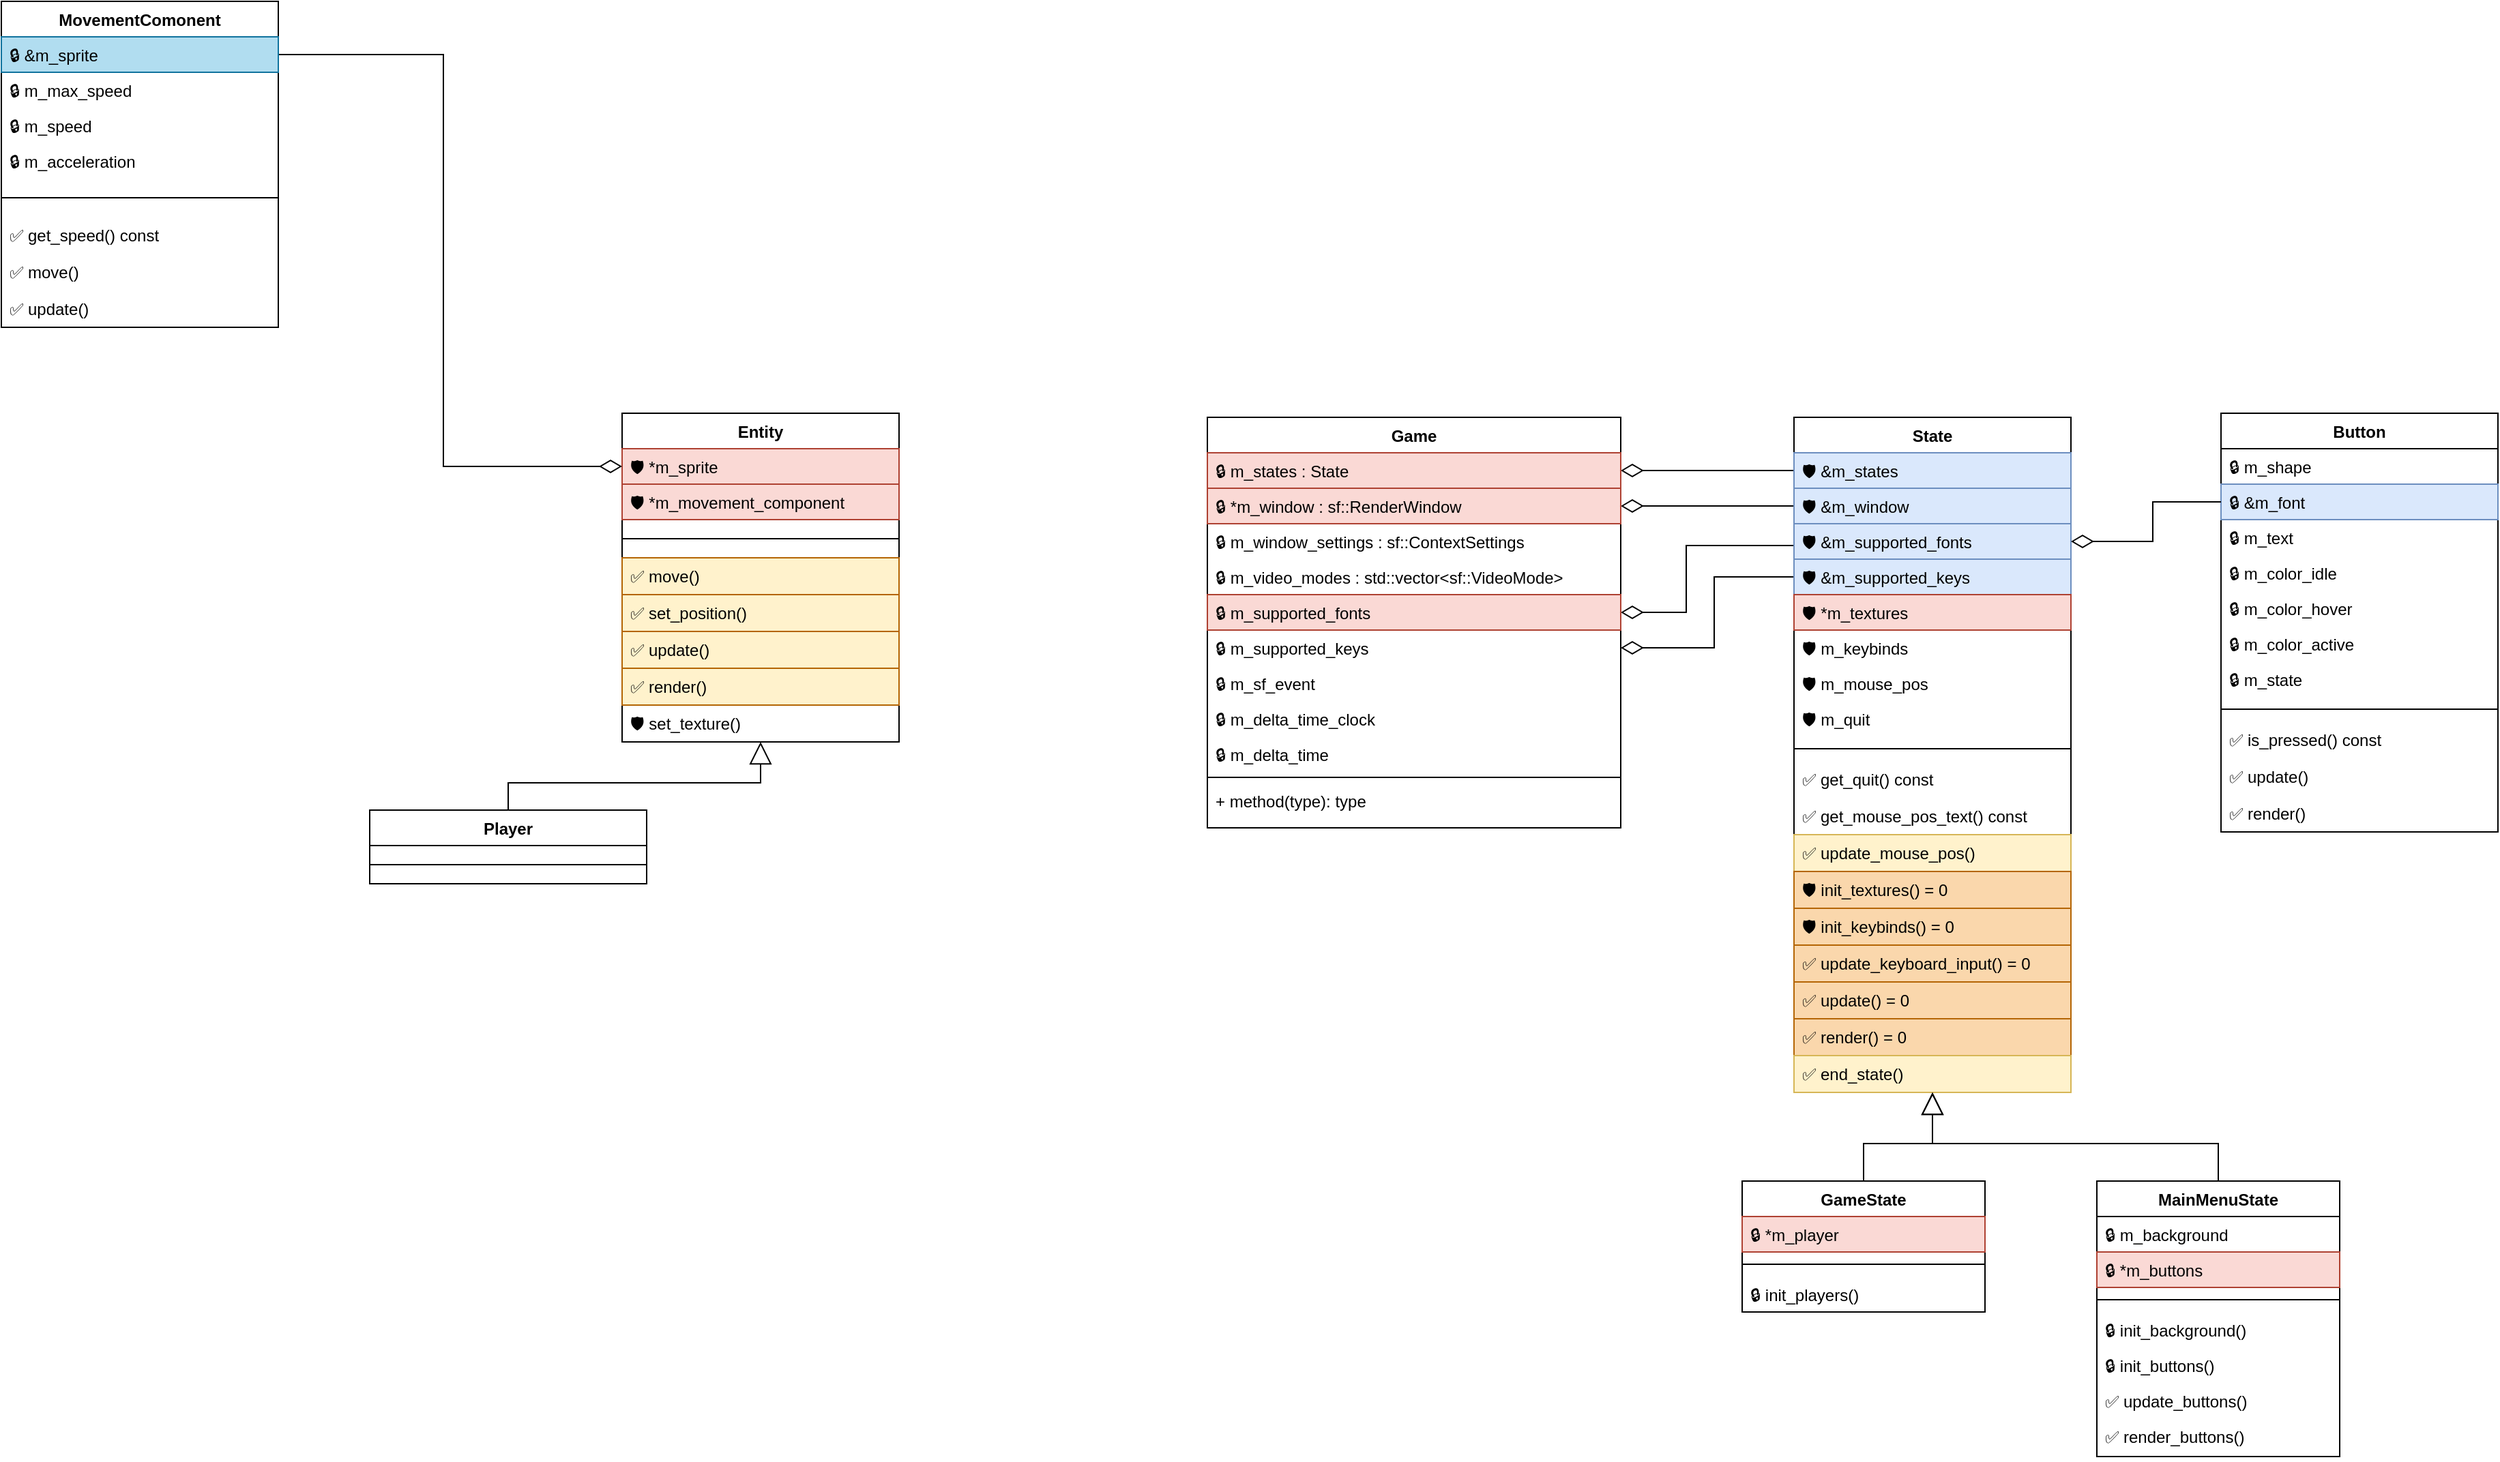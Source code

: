 <mxfile version="13.1.3" type="device"><diagram id="MhnzeV_4DVDATQprMjkr" name="Страница 1"><mxGraphModel dx="3276" dy="1914" grid="0" gridSize="10" guides="1" tooltips="1" connect="1" arrows="1" fold="1" page="0" pageScale="1" pageWidth="1600" pageHeight="900" math="0" shadow="0"><root><mxCell id="0"/><mxCell id="1" parent="0"/><mxCell id="y-T6x9BLpaST87XDCyT_-4" style="edgeStyle=orthogonalEdgeStyle;rounded=0;orthogonalLoop=1;jettySize=auto;html=1;exitX=0;exitY=0.5;exitDx=0;exitDy=0;entryX=1;entryY=0.5;entryDx=0;entryDy=0;startSize=7;endArrow=diamondThin;endFill=0;endSize=14;targetPerimeterSpacing=3;strokeWidth=1;" edge="1" parent="1" source="rMk2vzhbmtf-WDd481bN-38" target="rMk2vzhbmtf-WDd481bN-17"><mxGeometry relative="1" as="geometry"><Array as="points"><mxPoint x="356" y="-287"/></Array></mxGeometry></mxCell><mxCell id="y-T6x9BLpaST87XDCyT_-6" style="edgeStyle=orthogonalEdgeStyle;rounded=0;orthogonalLoop=1;jettySize=auto;html=1;exitX=0;exitY=0.5;exitDx=0;exitDy=0;entryX=1;entryY=0.5;entryDx=0;entryDy=0;startSize=7;endArrow=diamondThin;endFill=0;endSize=14;targetPerimeterSpacing=3;strokeWidth=1;" edge="1" parent="1" source="rMk2vzhbmtf-WDd481bN-37" target="rMk2vzhbmtf-WDd481bN-28"><mxGeometry relative="1" as="geometry"/></mxCell><mxCell id="y-T6x9BLpaST87XDCyT_-7" style="edgeStyle=orthogonalEdgeStyle;rounded=0;orthogonalLoop=1;jettySize=auto;html=1;exitX=0;exitY=0.5;exitDx=0;exitDy=0;entryX=1;entryY=0.5;entryDx=0;entryDy=0;startSize=7;endArrow=diamondThin;endFill=0;endSize=14;targetPerimeterSpacing=3;strokeWidth=1;" edge="1" parent="1" source="rMk2vzhbmtf-WDd481bN-40" target="rMk2vzhbmtf-WDd481bN-24"><mxGeometry relative="1" as="geometry"><Array as="points"><mxPoint x="276" y="-258"/><mxPoint x="276" y="-209"/></Array></mxGeometry></mxCell><mxCell id="rMk2vzhbmtf-WDd481bN-16" value="Game" style="swimlane;fontStyle=1;align=center;verticalAlign=top;childLayout=stackLayout;horizontal=1;startSize=26;horizontalStack=0;resizeParent=1;resizeParentMax=0;resizeLast=0;collapsible=1;marginBottom=0;" parent="1" vertex="1"><mxGeometry x="-75" y="-352" width="303" height="301" as="geometry"/></mxCell><mxCell id="rMk2vzhbmtf-WDd481bN-28" value="🔒 m_states : State" style="text;strokeColor=#ae4132;fillColor=#fad9d5;align=left;verticalAlign=top;spacingLeft=4;spacingRight=4;overflow=hidden;rotatable=0;points=[[0,0.5],[1,0.5]];portConstraint=eastwest;" parent="rMk2vzhbmtf-WDd481bN-16" vertex="1"><mxGeometry y="26" width="303" height="26" as="geometry"/></mxCell><mxCell id="rMk2vzhbmtf-WDd481bN-17" value="🔒 *m_window : sf::RenderWindow" style="text;strokeColor=#ae4132;fillColor=#fad9d5;align=left;verticalAlign=top;spacingLeft=4;spacingRight=4;overflow=hidden;rotatable=0;points=[[0,0.5],[1,0.5]];portConstraint=eastwest;" parent="rMk2vzhbmtf-WDd481bN-16" vertex="1"><mxGeometry y="52" width="303" height="26" as="geometry"/></mxCell><mxCell id="rMk2vzhbmtf-WDd481bN-20" value="🔒 m_window_settings : sf::ContextSettings" style="text;strokeColor=none;fillColor=none;align=left;verticalAlign=top;spacingLeft=4;spacingRight=4;overflow=hidden;rotatable=0;points=[[0,0.5],[1,0.5]];portConstraint=eastwest;" parent="rMk2vzhbmtf-WDd481bN-16" vertex="1"><mxGeometry y="78" width="303" height="26" as="geometry"/></mxCell><mxCell id="rMk2vzhbmtf-WDd481bN-21" value="🔒 m_video_modes : std::vector&lt;sf::VideoMode&gt;" style="text;strokeColor=none;fillColor=none;align=left;verticalAlign=top;spacingLeft=4;spacingRight=4;overflow=hidden;rotatable=0;points=[[0,0.5],[1,0.5]];portConstraint=eastwest;" parent="rMk2vzhbmtf-WDd481bN-16" vertex="1"><mxGeometry y="104" width="303" height="26" as="geometry"/></mxCell><mxCell id="rMk2vzhbmtf-WDd481bN-24" value="🔒 m_supported_fonts" style="text;strokeColor=#ae4132;fillColor=#fad9d5;align=left;verticalAlign=top;spacingLeft=4;spacingRight=4;overflow=hidden;rotatable=0;points=[[0,0.5],[1,0.5]];portConstraint=eastwest;" parent="rMk2vzhbmtf-WDd481bN-16" vertex="1"><mxGeometry y="130" width="303" height="26" as="geometry"/></mxCell><mxCell id="rMk2vzhbmtf-WDd481bN-23" value="🔒 m_supported_keys" style="text;align=left;verticalAlign=top;spacingLeft=4;spacingRight=4;overflow=hidden;rotatable=0;points=[[0,0.5],[1,0.5]];portConstraint=eastwest;" parent="rMk2vzhbmtf-WDd481bN-16" vertex="1"><mxGeometry y="156" width="303" height="26" as="geometry"/></mxCell><mxCell id="rMk2vzhbmtf-WDd481bN-22" value="🔒 m_sf_event" style="text;strokeColor=none;fillColor=none;align=left;verticalAlign=top;spacingLeft=4;spacingRight=4;overflow=hidden;rotatable=0;points=[[0,0.5],[1,0.5]];portConstraint=eastwest;" parent="rMk2vzhbmtf-WDd481bN-16" vertex="1"><mxGeometry y="182" width="303" height="26" as="geometry"/></mxCell><mxCell id="rMk2vzhbmtf-WDd481bN-26" value="🔒 m_delta_time_clock" style="text;strokeColor=none;fillColor=none;align=left;verticalAlign=top;spacingLeft=4;spacingRight=4;overflow=hidden;rotatable=0;points=[[0,0.5],[1,0.5]];portConstraint=eastwest;" parent="rMk2vzhbmtf-WDd481bN-16" vertex="1"><mxGeometry y="208" width="303" height="26" as="geometry"/></mxCell><mxCell id="rMk2vzhbmtf-WDd481bN-27" value="🔒 m_delta_time" style="text;strokeColor=none;fillColor=none;align=left;verticalAlign=top;spacingLeft=4;spacingRight=4;overflow=hidden;rotatable=0;points=[[0,0.5],[1,0.5]];portConstraint=eastwest;" parent="rMk2vzhbmtf-WDd481bN-16" vertex="1"><mxGeometry y="234" width="303" height="26" as="geometry"/></mxCell><mxCell id="rMk2vzhbmtf-WDd481bN-18" value="" style="line;strokeWidth=1;fillColor=none;align=left;verticalAlign=middle;spacingTop=-1;spacingLeft=3;spacingRight=3;rotatable=0;labelPosition=right;points=[];portConstraint=eastwest;" parent="rMk2vzhbmtf-WDd481bN-16" vertex="1"><mxGeometry y="260" width="303" height="8" as="geometry"/></mxCell><mxCell id="rMk2vzhbmtf-WDd481bN-19" value="+ method(type): type" style="text;strokeColor=none;fillColor=none;align=left;verticalAlign=top;spacingLeft=4;spacingRight=4;overflow=hidden;rotatable=0;points=[[0,0.5],[1,0.5]];portConstraint=eastwest;" parent="rMk2vzhbmtf-WDd481bN-16" vertex="1"><mxGeometry y="268" width="303" height="33" as="geometry"/></mxCell><mxCell id="y-T6x9BLpaST87XDCyT_-32" style="edgeStyle=orthogonalEdgeStyle;rounded=0;orthogonalLoop=1;jettySize=auto;html=1;exitX=0;exitY=0.5;exitDx=0;exitDy=0;entryX=1;entryY=0.5;entryDx=0;entryDy=0;startSize=7;endArrow=diamondThin;endFill=0;endSize=14;targetPerimeterSpacing=3;strokeWidth=1;" edge="1" parent="1" source="rMk2vzhbmtf-WDd481bN-39" target="rMk2vzhbmtf-WDd481bN-23"><mxGeometry relative="1" as="geometry"/></mxCell><mxCell id="rMk2vzhbmtf-WDd481bN-33" value="State" style="swimlane;fontStyle=1;align=center;verticalAlign=top;childLayout=stackLayout;horizontal=1;startSize=26;horizontalStack=0;resizeParent=1;resizeParentMax=0;resizeLast=0;collapsible=1;marginBottom=0;strokeColor=#000000;" parent="1" vertex="1"><mxGeometry x="355" y="-352" width="203" height="495" as="geometry"><mxRectangle x="293" y="18" width="57" height="26" as="alternateBounds"/></mxGeometry></mxCell><mxCell id="rMk2vzhbmtf-WDd481bN-37" value="🛡 &amp;m_states" style="text;strokeColor=#6c8ebf;fillColor=#dae8fc;align=left;verticalAlign=top;spacingLeft=4;spacingRight=4;overflow=hidden;rotatable=0;points=[[0,0.5],[1,0.5]];portConstraint=eastwest;" parent="rMk2vzhbmtf-WDd481bN-33" vertex="1"><mxGeometry y="26" width="203" height="26" as="geometry"/></mxCell><mxCell id="rMk2vzhbmtf-WDd481bN-38" value="🛡 &amp;m_window" style="text;strokeColor=#6c8ebf;fillColor=#dae8fc;align=left;verticalAlign=top;spacingLeft=4;spacingRight=4;overflow=hidden;rotatable=0;points=[[0,0.5],[1,0.5]];portConstraint=eastwest;" parent="rMk2vzhbmtf-WDd481bN-33" vertex="1"><mxGeometry y="52" width="203" height="26" as="geometry"/></mxCell><mxCell id="rMk2vzhbmtf-WDd481bN-40" value="🛡 &amp;m_supported_fonts" style="text;strokeColor=#6c8ebf;fillColor=#dae8fc;align=left;verticalAlign=top;spacingLeft=4;spacingRight=4;overflow=hidden;rotatable=0;points=[[0,0.5],[1,0.5]];portConstraint=eastwest;" parent="rMk2vzhbmtf-WDd481bN-33" vertex="1"><mxGeometry y="78" width="203" height="26" as="geometry"/></mxCell><mxCell id="rMk2vzhbmtf-WDd481bN-39" value="🛡 &amp;m_supported_keys" style="text;strokeColor=#6c8ebf;fillColor=#dae8fc;align=left;verticalAlign=top;spacingLeft=4;spacingRight=4;overflow=hidden;rotatable=0;points=[[0,0.5],[1,0.5]];portConstraint=eastwest;" parent="rMk2vzhbmtf-WDd481bN-33" vertex="1"><mxGeometry y="104" width="203" height="26" as="geometry"/></mxCell><mxCell id="y-T6x9BLpaST87XDCyT_-12" value="🛡 *m_textures" style="text;strokeColor=#ae4132;fillColor=#fad9d5;align=left;verticalAlign=top;spacingLeft=4;spacingRight=4;overflow=hidden;rotatable=0;points=[[0,0.5],[1,0.5]];portConstraint=eastwest;" vertex="1" parent="rMk2vzhbmtf-WDd481bN-33"><mxGeometry y="130" width="203" height="26" as="geometry"/></mxCell><mxCell id="y-T6x9BLpaST87XDCyT_-13" value="🛡 m_keybinds" style="text;strokeColor=none;fillColor=none;align=left;verticalAlign=top;spacingLeft=4;spacingRight=4;overflow=hidden;rotatable=0;points=[[0,0.5],[1,0.5]];portConstraint=eastwest;" vertex="1" parent="rMk2vzhbmtf-WDd481bN-33"><mxGeometry y="156" width="203" height="26" as="geometry"/></mxCell><mxCell id="y-T6x9BLpaST87XDCyT_-14" value="🛡 m_mouse_pos" style="text;strokeColor=none;fillColor=none;align=left;verticalAlign=top;spacingLeft=4;spacingRight=4;overflow=hidden;rotatable=0;points=[[0,0.5],[1,0.5]];portConstraint=eastwest;" vertex="1" parent="rMk2vzhbmtf-WDd481bN-33"><mxGeometry y="182" width="203" height="26" as="geometry"/></mxCell><mxCell id="y-T6x9BLpaST87XDCyT_-15" value="🛡 m_quit" style="text;strokeColor=none;fillColor=none;align=left;verticalAlign=top;spacingLeft=4;spacingRight=4;overflow=hidden;rotatable=0;points=[[0,0.5],[1,0.5]];portConstraint=eastwest;" vertex="1" parent="rMk2vzhbmtf-WDd481bN-33"><mxGeometry y="208" width="203" height="26" as="geometry"/></mxCell><mxCell id="rMk2vzhbmtf-WDd481bN-35" value="" style="line;strokeWidth=1;fillColor=none;align=left;verticalAlign=middle;spacingTop=-1;spacingLeft=3;spacingRight=3;rotatable=0;labelPosition=right;points=[];portConstraint=eastwest;" parent="rMk2vzhbmtf-WDd481bN-33" vertex="1"><mxGeometry y="234" width="203" height="18" as="geometry"/></mxCell><mxCell id="rMk2vzhbmtf-WDd481bN-36" value="✅ get_quit() const" style="text;align=left;verticalAlign=top;spacingLeft=4;spacingRight=4;overflow=hidden;rotatable=0;points=[[0,0.5],[1,0.5]];portConstraint=eastwest;" parent="rMk2vzhbmtf-WDd481bN-33" vertex="1"><mxGeometry y="252" width="203" height="27" as="geometry"/></mxCell><mxCell id="y-T6x9BLpaST87XDCyT_-29" value="✅ get_mouse_pos_text() const" style="text;align=left;verticalAlign=top;spacingLeft=4;spacingRight=4;overflow=hidden;rotatable=0;points=[[0,0.5],[1,0.5]];portConstraint=eastwest;" vertex="1" parent="rMk2vzhbmtf-WDd481bN-33"><mxGeometry y="279" width="203" height="27" as="geometry"/></mxCell><mxCell id="y-T6x9BLpaST87XDCyT_-48" value="✅ update_mouse_pos()" style="text;strokeColor=#d6b656;fillColor=#fff2cc;align=left;verticalAlign=top;spacingLeft=4;spacingRight=4;overflow=hidden;rotatable=0;points=[[0,0.5],[1,0.5]];portConstraint=eastwest;" vertex="1" parent="rMk2vzhbmtf-WDd481bN-33"><mxGeometry y="306" width="203" height="27" as="geometry"/></mxCell><mxCell id="y-T6x9BLpaST87XDCyT_-30" value="🛡 init_textures() = 0" style="text;strokeColor=#b46504;fillColor=#fad7ac;align=left;verticalAlign=top;spacingLeft=4;spacingRight=4;overflow=hidden;rotatable=0;points=[[0,0.5],[1,0.5]];portConstraint=eastwest;" vertex="1" parent="rMk2vzhbmtf-WDd481bN-33"><mxGeometry y="333" width="203" height="27" as="geometry"/></mxCell><mxCell id="y-T6x9BLpaST87XDCyT_-42" value="🛡 init_keybinds() = 0" style="text;strokeColor=#b46504;fillColor=#fad7ac;align=left;verticalAlign=top;spacingLeft=4;spacingRight=4;overflow=hidden;rotatable=0;points=[[0,0.5],[1,0.5]];portConstraint=eastwest;" vertex="1" parent="rMk2vzhbmtf-WDd481bN-33"><mxGeometry y="360" width="203" height="27" as="geometry"/></mxCell><mxCell id="y-T6x9BLpaST87XDCyT_-37" value="✅ update_keyboard_input() = 0" style="text;strokeColor=#b46504;fillColor=#fad7ac;align=left;verticalAlign=top;spacingLeft=4;spacingRight=4;overflow=hidden;rotatable=0;points=[[0,0.5],[1,0.5]];portConstraint=eastwest;" vertex="1" parent="rMk2vzhbmtf-WDd481bN-33"><mxGeometry y="387" width="203" height="27" as="geometry"/></mxCell><mxCell id="y-T6x9BLpaST87XDCyT_-38" value="✅ update() = 0" style="text;strokeColor=#b46504;fillColor=#fad7ac;align=left;verticalAlign=top;spacingLeft=4;spacingRight=4;overflow=hidden;rotatable=0;points=[[0,0.5],[1,0.5]];portConstraint=eastwest;" vertex="1" parent="rMk2vzhbmtf-WDd481bN-33"><mxGeometry y="414" width="203" height="27" as="geometry"/></mxCell><mxCell id="y-T6x9BLpaST87XDCyT_-39" value="✅ render() = 0" style="text;strokeColor=#b46504;fillColor=#fad7ac;align=left;verticalAlign=top;spacingLeft=4;spacingRight=4;overflow=hidden;rotatable=0;points=[[0,0.5],[1,0.5]];portConstraint=eastwest;" vertex="1" parent="rMk2vzhbmtf-WDd481bN-33"><mxGeometry y="441" width="203" height="27" as="geometry"/></mxCell><mxCell id="y-T6x9BLpaST87XDCyT_-47" value="✅ end_state()" style="text;strokeColor=#d6b656;fillColor=#fff2cc;align=left;verticalAlign=top;spacingLeft=4;spacingRight=4;overflow=hidden;rotatable=0;points=[[0,0.5],[1,0.5]];portConstraint=eastwest;" vertex="1" parent="rMk2vzhbmtf-WDd481bN-33"><mxGeometry y="468" width="203" height="27" as="geometry"/></mxCell><mxCell id="y-T6x9BLpaST87XDCyT_-85" style="edgeStyle=orthogonalEdgeStyle;rounded=0;orthogonalLoop=1;jettySize=auto;html=1;exitX=0.5;exitY=0;exitDx=0;exitDy=0;entryX=0.5;entryY=1;entryDx=0;entryDy=0;startSize=7;endArrow=block;endFill=0;endSize=14;targetPerimeterSpacing=3;strokeWidth=1;fontColor=#FFFFFF;" edge="1" parent="1" source="y-T6x9BLpaST87XDCyT_-49" target="rMk2vzhbmtf-WDd481bN-33"><mxGeometry relative="1" as="geometry"/></mxCell><mxCell id="y-T6x9BLpaST87XDCyT_-49" value="GameState" style="swimlane;fontStyle=1;align=center;verticalAlign=top;childLayout=stackLayout;horizontal=1;startSize=26;horizontalStack=0;resizeParent=1;resizeParentMax=0;resizeLast=0;collapsible=1;marginBottom=0;strokeColor=#000000;" vertex="1" parent="1"><mxGeometry x="317" y="208" width="178" height="96" as="geometry"/></mxCell><mxCell id="y-T6x9BLpaST87XDCyT_-50" value="🔒 *m_player" style="text;strokeColor=#ae4132;fillColor=#fad9d5;align=left;verticalAlign=top;spacingLeft=4;spacingRight=4;overflow=hidden;rotatable=0;points=[[0,0.5],[1,0.5]];portConstraint=eastwest;" vertex="1" parent="y-T6x9BLpaST87XDCyT_-49"><mxGeometry y="26" width="178" height="26" as="geometry"/></mxCell><mxCell id="y-T6x9BLpaST87XDCyT_-52" value="" style="line;strokeWidth=1;fillColor=none;align=left;verticalAlign=middle;spacingTop=-1;spacingLeft=3;spacingRight=3;rotatable=0;labelPosition=right;points=[];portConstraint=eastwest;" vertex="1" parent="y-T6x9BLpaST87XDCyT_-49"><mxGeometry y="52" width="178" height="18" as="geometry"/></mxCell><mxCell id="y-T6x9BLpaST87XDCyT_-53" value="🔒 init_players()" style="text;strokeColor=none;fillColor=none;align=left;verticalAlign=top;spacingLeft=4;spacingRight=4;overflow=hidden;rotatable=0;points=[[0,0.5],[1,0.5]];portConstraint=eastwest;" vertex="1" parent="y-T6x9BLpaST87XDCyT_-49"><mxGeometry y="70" width="178" height="26" as="geometry"/></mxCell><mxCell id="y-T6x9BLpaST87XDCyT_-86" style="edgeStyle=orthogonalEdgeStyle;rounded=0;orthogonalLoop=1;jettySize=auto;html=1;exitX=0.5;exitY=0;exitDx=0;exitDy=0;entryX=0.5;entryY=1;entryDx=0;entryDy=0;startSize=7;endArrow=block;endFill=0;endSize=14;targetPerimeterSpacing=3;strokeWidth=1;fontColor=#FFFFFF;" edge="1" parent="1" source="y-T6x9BLpaST87XDCyT_-16" target="rMk2vzhbmtf-WDd481bN-33"><mxGeometry relative="1" as="geometry"/></mxCell><mxCell id="y-T6x9BLpaST87XDCyT_-16" value="MainMenuState" style="swimlane;fontStyle=1;align=center;verticalAlign=top;childLayout=stackLayout;horizontal=1;startSize=26;horizontalStack=0;resizeParent=1;resizeParentMax=0;resizeLast=0;collapsible=1;marginBottom=0;strokeColor=#000000;" vertex="1" parent="1"><mxGeometry x="577" y="208" width="178" height="202" as="geometry"/></mxCell><mxCell id="y-T6x9BLpaST87XDCyT_-17" value="🔒 m_background" style="text;strokeColor=none;fillColor=none;align=left;verticalAlign=top;spacingLeft=4;spacingRight=4;overflow=hidden;rotatable=0;points=[[0,0.5],[1,0.5]];portConstraint=eastwest;" vertex="1" parent="y-T6x9BLpaST87XDCyT_-16"><mxGeometry y="26" width="178" height="26" as="geometry"/></mxCell><mxCell id="y-T6x9BLpaST87XDCyT_-18" value="🔒 *m_buttons" style="text;strokeColor=#ae4132;fillColor=#fad9d5;align=left;verticalAlign=top;spacingLeft=4;spacingRight=4;overflow=hidden;rotatable=0;points=[[0,0.5],[1,0.5]];portConstraint=eastwest;" vertex="1" parent="y-T6x9BLpaST87XDCyT_-16"><mxGeometry y="52" width="178" height="26" as="geometry"/></mxCell><mxCell id="y-T6x9BLpaST87XDCyT_-25" value="" style="line;strokeWidth=1;fillColor=none;align=left;verticalAlign=middle;spacingTop=-1;spacingLeft=3;spacingRight=3;rotatable=0;labelPosition=right;points=[];portConstraint=eastwest;" vertex="1" parent="y-T6x9BLpaST87XDCyT_-16"><mxGeometry y="78" width="178" height="18" as="geometry"/></mxCell><mxCell id="y-T6x9BLpaST87XDCyT_-46" value="🔒 init_background()" style="text;strokeColor=none;fillColor=none;align=left;verticalAlign=top;spacingLeft=4;spacingRight=4;overflow=hidden;rotatable=0;points=[[0,0.5],[1,0.5]];portConstraint=eastwest;" vertex="1" parent="y-T6x9BLpaST87XDCyT_-16"><mxGeometry y="96" width="178" height="26" as="geometry"/></mxCell><mxCell id="y-T6x9BLpaST87XDCyT_-45" value="🔒 init_buttons()" style="text;strokeColor=none;fillColor=none;align=left;verticalAlign=top;spacingLeft=4;spacingRight=4;overflow=hidden;rotatable=0;points=[[0,0.5],[1,0.5]];portConstraint=eastwest;" vertex="1" parent="y-T6x9BLpaST87XDCyT_-16"><mxGeometry y="122" width="178" height="26" as="geometry"/></mxCell><mxCell id="y-T6x9BLpaST87XDCyT_-26" value="✅ update_buttons()" style="text;strokeColor=none;fillColor=none;align=left;verticalAlign=top;spacingLeft=4;spacingRight=4;overflow=hidden;rotatable=0;points=[[0,0.5],[1,0.5]];portConstraint=eastwest;" vertex="1" parent="y-T6x9BLpaST87XDCyT_-16"><mxGeometry y="148" width="178" height="26" as="geometry"/></mxCell><mxCell id="y-T6x9BLpaST87XDCyT_-44" value="✅ render_buttons()" style="text;strokeColor=none;fillColor=none;align=left;verticalAlign=top;spacingLeft=4;spacingRight=4;overflow=hidden;rotatable=0;points=[[0,0.5],[1,0.5]];portConstraint=eastwest;" vertex="1" parent="y-T6x9BLpaST87XDCyT_-16"><mxGeometry y="174" width="178" height="28" as="geometry"/></mxCell><mxCell id="y-T6x9BLpaST87XDCyT_-60" value="Button" style="swimlane;fontStyle=1;align=center;verticalAlign=top;childLayout=stackLayout;horizontal=1;startSize=26;horizontalStack=0;resizeParent=1;resizeParentMax=0;resizeLast=0;collapsible=1;marginBottom=0;strokeColor=#000000;" vertex="1" parent="1"><mxGeometry x="668" y="-355" width="203" height="307" as="geometry"><mxRectangle x="293" y="18" width="57" height="26" as="alternateBounds"/></mxGeometry></mxCell><mxCell id="y-T6x9BLpaST87XDCyT_-63" value="🔒 m_shape" style="text;align=left;verticalAlign=top;spacingLeft=4;spacingRight=4;overflow=hidden;rotatable=0;points=[[0,0.5],[1,0.5]];portConstraint=eastwest;" vertex="1" parent="y-T6x9BLpaST87XDCyT_-60"><mxGeometry y="26" width="203" height="26" as="geometry"/></mxCell><mxCell id="y-T6x9BLpaST87XDCyT_-61" value="🔒 &amp;m_font" style="text;strokeColor=#6c8ebf;fillColor=#dae8fc;align=left;verticalAlign=top;spacingLeft=4;spacingRight=4;overflow=hidden;rotatable=0;points=[[0,0.5],[1,0.5]];portConstraint=eastwest;" vertex="1" parent="y-T6x9BLpaST87XDCyT_-60"><mxGeometry y="52" width="203" height="26" as="geometry"/></mxCell><mxCell id="y-T6x9BLpaST87XDCyT_-62" value="🔒 m_text" style="text;align=left;verticalAlign=top;spacingLeft=4;spacingRight=4;overflow=hidden;rotatable=0;points=[[0,0.5],[1,0.5]];portConstraint=eastwest;" vertex="1" parent="y-T6x9BLpaST87XDCyT_-60"><mxGeometry y="78" width="203" height="26" as="geometry"/></mxCell><mxCell id="y-T6x9BLpaST87XDCyT_-79" value="🔒 m_color_idle" style="text;align=left;verticalAlign=top;spacingLeft=4;spacingRight=4;overflow=hidden;rotatable=0;points=[[0,0.5],[1,0.5]];portConstraint=eastwest;" vertex="1" parent="y-T6x9BLpaST87XDCyT_-60"><mxGeometry y="104" width="203" height="26" as="geometry"/></mxCell><mxCell id="y-T6x9BLpaST87XDCyT_-80" value="🔒 m_color_hover" style="text;align=left;verticalAlign=top;spacingLeft=4;spacingRight=4;overflow=hidden;rotatable=0;points=[[0,0.5],[1,0.5]];portConstraint=eastwest;" vertex="1" parent="y-T6x9BLpaST87XDCyT_-60"><mxGeometry y="130" width="203" height="26" as="geometry"/></mxCell><mxCell id="y-T6x9BLpaST87XDCyT_-81" value="🔒 m_color_active" style="text;align=left;verticalAlign=top;spacingLeft=4;spacingRight=4;overflow=hidden;rotatable=0;points=[[0,0.5],[1,0.5]];portConstraint=eastwest;" vertex="1" parent="y-T6x9BLpaST87XDCyT_-60"><mxGeometry y="156" width="203" height="26" as="geometry"/></mxCell><mxCell id="y-T6x9BLpaST87XDCyT_-82" value="🔒 m_state" style="text;align=left;verticalAlign=top;spacingLeft=4;spacingRight=4;overflow=hidden;rotatable=0;points=[[0,0.5],[1,0.5]];portConstraint=eastwest;" vertex="1" parent="y-T6x9BLpaST87XDCyT_-60"><mxGeometry y="182" width="203" height="26" as="geometry"/></mxCell><mxCell id="y-T6x9BLpaST87XDCyT_-69" value="" style="line;strokeWidth=1;fillColor=none;align=left;verticalAlign=middle;spacingTop=-1;spacingLeft=3;spacingRight=3;rotatable=0;labelPosition=right;points=[];portConstraint=eastwest;" vertex="1" parent="y-T6x9BLpaST87XDCyT_-60"><mxGeometry y="208" width="203" height="18" as="geometry"/></mxCell><mxCell id="y-T6x9BLpaST87XDCyT_-78" value="✅ is_pressed() const" style="text;align=left;verticalAlign=top;spacingLeft=4;spacingRight=4;overflow=hidden;rotatable=0;points=[[0,0.5],[1,0.5]];portConstraint=eastwest;" vertex="1" parent="y-T6x9BLpaST87XDCyT_-60"><mxGeometry y="226" width="203" height="27" as="geometry"/></mxCell><mxCell id="y-T6x9BLpaST87XDCyT_-76" value="✅ update()" style="text;align=left;verticalAlign=top;spacingLeft=4;spacingRight=4;overflow=hidden;rotatable=0;points=[[0,0.5],[1,0.5]];portConstraint=eastwest;" vertex="1" parent="y-T6x9BLpaST87XDCyT_-60"><mxGeometry y="253" width="203" height="27" as="geometry"/></mxCell><mxCell id="y-T6x9BLpaST87XDCyT_-77" value="✅ render()" style="text;align=left;verticalAlign=top;spacingLeft=4;spacingRight=4;overflow=hidden;rotatable=0;points=[[0,0.5],[1,0.5]];portConstraint=eastwest;" vertex="1" parent="y-T6x9BLpaST87XDCyT_-60"><mxGeometry y="280" width="203" height="27" as="geometry"/></mxCell><mxCell id="y-T6x9BLpaST87XDCyT_-83" style="edgeStyle=orthogonalEdgeStyle;rounded=0;orthogonalLoop=1;jettySize=auto;html=1;exitX=0;exitY=0.5;exitDx=0;exitDy=0;entryX=1;entryY=0.5;entryDx=0;entryDy=0;startSize=7;endArrow=diamondThin;endFill=0;endSize=14;targetPerimeterSpacing=3;strokeWidth=1;" edge="1" parent="1" source="y-T6x9BLpaST87XDCyT_-61" target="rMk2vzhbmtf-WDd481bN-40"><mxGeometry relative="1" as="geometry"/></mxCell><mxCell id="y-T6x9BLpaST87XDCyT_-125" value="" style="edgeStyle=orthogonalEdgeStyle;rounded=0;orthogonalLoop=1;jettySize=auto;html=1;startSize=7;endArrow=block;endFill=0;endSize=14;targetPerimeterSpacing=3;strokeColor=#000000;strokeWidth=1;fontColor=#FFFFFF;entryX=0.5;entryY=1;entryDx=0;entryDy=0;entryPerimeter=0;" edge="1" parent="1" source="y-T6x9BLpaST87XDCyT_-116" target="y-T6x9BLpaST87XDCyT_-101"><mxGeometry relative="1" as="geometry"/></mxCell><mxCell id="y-T6x9BLpaST87XDCyT_-88" value="Entity" style="swimlane;fontStyle=1;align=center;verticalAlign=top;childLayout=stackLayout;horizontal=1;startSize=26;horizontalStack=0;resizeParent=1;resizeParentMax=0;resizeLast=0;collapsible=1;marginBottom=0;strokeColor=#000000;" vertex="1" parent="1"><mxGeometry x="-504" y="-355" width="203" height="241" as="geometry"><mxRectangle x="293" y="18" width="57" height="26" as="alternateBounds"/></mxGeometry></mxCell><mxCell id="y-T6x9BLpaST87XDCyT_-89" value="🛡 *m_sprite" style="text;align=left;verticalAlign=top;spacingLeft=4;spacingRight=4;overflow=hidden;rotatable=0;points=[[0,0.5],[1,0.5]];portConstraint=eastwest;fillColor=#fad9d5;strokeColor=#ae4132;" vertex="1" parent="y-T6x9BLpaST87XDCyT_-88"><mxGeometry y="26" width="203" height="26" as="geometry"/></mxCell><mxCell id="y-T6x9BLpaST87XDCyT_-102" value="🛡 *m_movement_component" style="text;align=left;verticalAlign=top;spacingLeft=4;spacingRight=4;overflow=hidden;rotatable=0;points=[[0,0.5],[1,0.5]];portConstraint=eastwest;fillColor=#fad9d5;strokeColor=#ae4132;" vertex="1" parent="y-T6x9BLpaST87XDCyT_-88"><mxGeometry y="52" width="203" height="26" as="geometry"/></mxCell><mxCell id="y-T6x9BLpaST87XDCyT_-96" value="" style="line;strokeWidth=1;fillColor=none;align=left;verticalAlign=middle;spacingTop=-1;spacingLeft=3;spacingRight=3;rotatable=0;labelPosition=right;points=[];portConstraint=eastwest;" vertex="1" parent="y-T6x9BLpaST87XDCyT_-88"><mxGeometry y="78" width="203" height="28" as="geometry"/></mxCell><mxCell id="y-T6x9BLpaST87XDCyT_-97" value="✅ move()" style="text;align=left;verticalAlign=top;spacingLeft=4;spacingRight=4;overflow=hidden;rotatable=0;points=[[0,0.5],[1,0.5]];portConstraint=eastwest;fillColor=#FFF2CC;strokeColor=#b46504;" vertex="1" parent="y-T6x9BLpaST87XDCyT_-88"><mxGeometry y="106" width="203" height="27" as="geometry"/></mxCell><mxCell id="y-T6x9BLpaST87XDCyT_-100" value="✅ set_position()" style="text;align=left;verticalAlign=top;spacingLeft=4;spacingRight=4;overflow=hidden;rotatable=0;points=[[0,0.5],[1,0.5]];portConstraint=eastwest;fillColor=#FFF2CC;strokeColor=#b46504;" vertex="1" parent="y-T6x9BLpaST87XDCyT_-88"><mxGeometry y="133" width="203" height="27" as="geometry"/></mxCell><mxCell id="y-T6x9BLpaST87XDCyT_-98" value="✅ update()" style="text;align=left;verticalAlign=top;spacingLeft=4;spacingRight=4;overflow=hidden;rotatable=0;points=[[0,0.5],[1,0.5]];portConstraint=eastwest;fillColor=#FFF2CC;strokeColor=#b46504;" vertex="1" parent="y-T6x9BLpaST87XDCyT_-88"><mxGeometry y="160" width="203" height="27" as="geometry"/></mxCell><mxCell id="y-T6x9BLpaST87XDCyT_-99" value="✅ render()" style="text;align=left;verticalAlign=top;spacingLeft=4;spacingRight=4;overflow=hidden;rotatable=0;points=[[0,0.5],[1,0.5]];portConstraint=eastwest;fillColor=#FFF2CC;strokeColor=#b46504;" vertex="1" parent="y-T6x9BLpaST87XDCyT_-88"><mxGeometry y="187" width="203" height="27" as="geometry"/></mxCell><mxCell id="y-T6x9BLpaST87XDCyT_-101" value="🛡 set_texture()" style="text;align=left;verticalAlign=top;spacingLeft=4;spacingRight=4;overflow=hidden;rotatable=0;points=[[0,0.5],[1,0.5]];portConstraint=eastwest;" vertex="1" parent="y-T6x9BLpaST87XDCyT_-88"><mxGeometry y="214" width="203" height="27" as="geometry"/></mxCell><mxCell id="y-T6x9BLpaST87XDCyT_-116" value="Player" style="swimlane;fontStyle=1;align=center;verticalAlign=top;childLayout=stackLayout;horizontal=1;startSize=26;horizontalStack=0;resizeParent=1;resizeParentMax=0;resizeLast=0;collapsible=1;marginBottom=0;strokeColor=#000000;" vertex="1" parent="1"><mxGeometry x="-689" y="-64" width="203" height="54" as="geometry"><mxRectangle x="293" y="18" width="57" height="26" as="alternateBounds"/></mxGeometry></mxCell><mxCell id="y-T6x9BLpaST87XDCyT_-119" value="" style="line;strokeWidth=1;fillColor=none;align=left;verticalAlign=middle;spacingTop=-1;spacingLeft=3;spacingRight=3;rotatable=0;labelPosition=right;points=[];portConstraint=eastwest;" vertex="1" parent="y-T6x9BLpaST87XDCyT_-116"><mxGeometry y="26" width="203" height="28" as="geometry"/></mxCell><mxCell id="y-T6x9BLpaST87XDCyT_-136" style="edgeStyle=orthogonalEdgeStyle;rounded=0;orthogonalLoop=1;jettySize=auto;html=1;exitX=1;exitY=0.5;exitDx=0;exitDy=0;entryX=0;entryY=0.5;entryDx=0;entryDy=0;startSize=7;endArrow=diamondThin;endFill=0;endSize=14;targetPerimeterSpacing=3;strokeColor=#000000;strokeWidth=1;fontColor=#FFFFFF;" edge="1" parent="1" source="y-T6x9BLpaST87XDCyT_-127" target="y-T6x9BLpaST87XDCyT_-89"><mxGeometry relative="1" as="geometry"/></mxCell><mxCell id="y-T6x9BLpaST87XDCyT_-126" value="MovementComonent" style="swimlane;fontStyle=1;align=center;verticalAlign=top;childLayout=stackLayout;horizontal=1;startSize=26;horizontalStack=0;resizeParent=1;resizeParentMax=0;resizeLast=0;collapsible=1;marginBottom=0;strokeColor=#000000;" vertex="1" parent="1"><mxGeometry x="-959" y="-657" width="203" height="239" as="geometry"><mxRectangle x="293" y="18" width="57" height="26" as="alternateBounds"/></mxGeometry></mxCell><mxCell id="y-T6x9BLpaST87XDCyT_-127" value="🔒 &amp;m_sprite" style="text;align=left;verticalAlign=top;spacingLeft=4;spacingRight=4;overflow=hidden;rotatable=0;points=[[0,0.5],[1,0.5]];portConstraint=eastwest;fillColor=#b1ddf0;strokeColor=#10739e;" vertex="1" parent="y-T6x9BLpaST87XDCyT_-126"><mxGeometry y="26" width="203" height="26" as="geometry"/></mxCell><mxCell id="y-T6x9BLpaST87XDCyT_-139" value="🔒 m_max_speed" style="text;align=left;verticalAlign=top;spacingLeft=4;spacingRight=4;overflow=hidden;rotatable=0;points=[[0,0.5],[1,0.5]];portConstraint=eastwest;" vertex="1" parent="y-T6x9BLpaST87XDCyT_-126"><mxGeometry y="52" width="203" height="26" as="geometry"/></mxCell><mxCell id="y-T6x9BLpaST87XDCyT_-140" value="🔒 m_speed" style="text;align=left;verticalAlign=top;spacingLeft=4;spacingRight=4;overflow=hidden;rotatable=0;points=[[0,0.5],[1,0.5]];portConstraint=eastwest;" vertex="1" parent="y-T6x9BLpaST87XDCyT_-126"><mxGeometry y="78" width="203" height="26" as="geometry"/></mxCell><mxCell id="y-T6x9BLpaST87XDCyT_-141" value="🔒 m_acceleration" style="text;align=left;verticalAlign=top;spacingLeft=4;spacingRight=4;overflow=hidden;rotatable=0;points=[[0,0.5],[1,0.5]];portConstraint=eastwest;" vertex="1" parent="y-T6x9BLpaST87XDCyT_-126"><mxGeometry y="104" width="203" height="26" as="geometry"/></mxCell><mxCell id="y-T6x9BLpaST87XDCyT_-129" value="" style="line;strokeWidth=1;fillColor=none;align=left;verticalAlign=middle;spacingTop=-1;spacingLeft=3;spacingRight=3;rotatable=0;labelPosition=right;points=[];portConstraint=eastwest;" vertex="1" parent="y-T6x9BLpaST87XDCyT_-126"><mxGeometry y="130" width="203" height="28" as="geometry"/></mxCell><mxCell id="y-T6x9BLpaST87XDCyT_-134" value="✅ get_speed() const" style="text;align=left;verticalAlign=top;spacingLeft=4;spacingRight=4;overflow=hidden;rotatable=0;points=[[0,0.5],[1,0.5]];portConstraint=eastwest;" vertex="1" parent="y-T6x9BLpaST87XDCyT_-126"><mxGeometry y="158" width="203" height="27" as="geometry"/></mxCell><mxCell id="y-T6x9BLpaST87XDCyT_-130" value="✅ move()" style="text;align=left;verticalAlign=top;spacingLeft=4;spacingRight=4;overflow=hidden;rotatable=0;points=[[0,0.5],[1,0.5]];portConstraint=eastwest;" vertex="1" parent="y-T6x9BLpaST87XDCyT_-126"><mxGeometry y="185" width="203" height="27" as="geometry"/></mxCell><mxCell id="y-T6x9BLpaST87XDCyT_-132" value="✅ update()" style="text;align=left;verticalAlign=top;spacingLeft=4;spacingRight=4;overflow=hidden;rotatable=0;points=[[0,0.5],[1,0.5]];portConstraint=eastwest;" vertex="1" parent="y-T6x9BLpaST87XDCyT_-126"><mxGeometry y="212" width="203" height="27" as="geometry"/></mxCell><mxCell id="y-T6x9BLpaST87XDCyT_-137" value="🔒 &amp;m_sprite" style="text;align=left;verticalAlign=top;spacingLeft=4;spacingRight=4;overflow=hidden;rotatable=0;points=[[0,0.5],[1,0.5]];portConstraint=eastwest;fillColor=#b1ddf0;strokeColor=#10739e;" vertex="1" parent="1"><mxGeometry x="-959" y="-631" width="203" height="26" as="geometry"/></mxCell></root></mxGraphModel></diagram></mxfile>